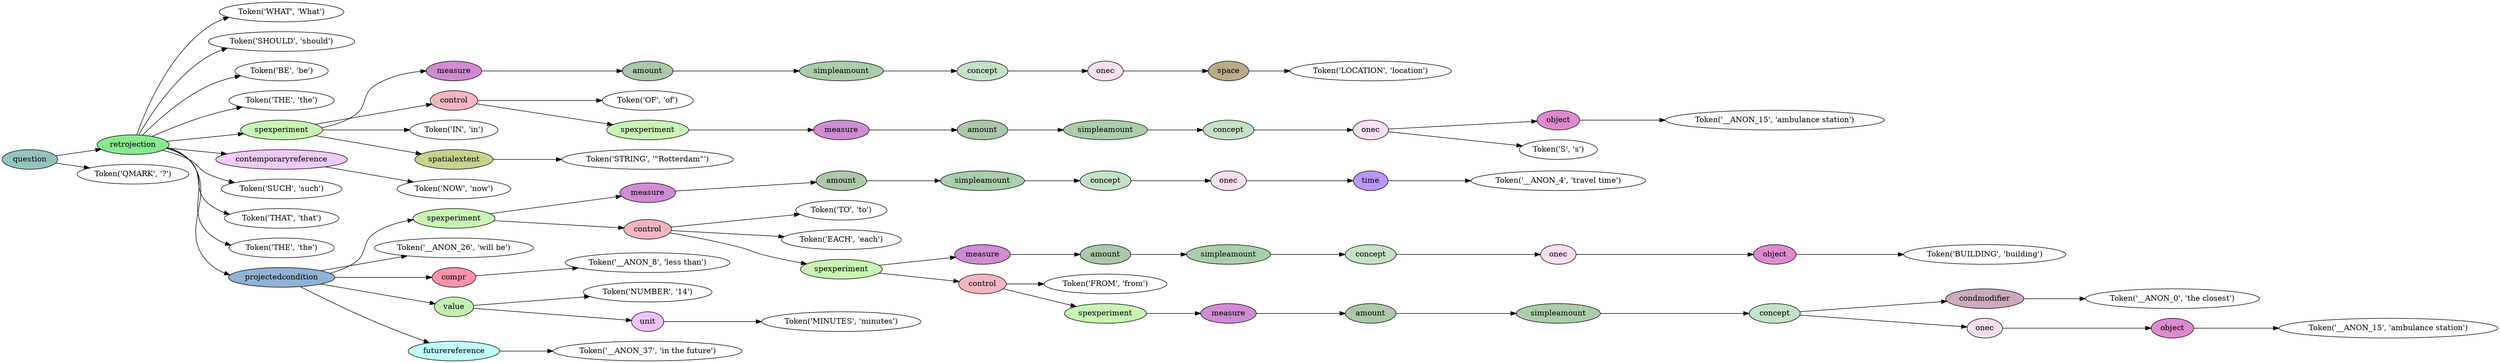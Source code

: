 digraph G {
rankdir=LR;
0 [label="Token('WHAT', 'What')"];
1 [label="Token('SHOULD', 'should')"];
2 [label="Token('BE', 'be')"];
3 [label="Token('THE', 'the')"];
4 [label="Token('LOCATION', 'location')"];
5 [fillcolor="#b9ab87", label=space, style=filled];
5 -> 4;
6 [fillcolor="#f7dfed", label=onec, style=filled];
6 -> 5;
7 [fillcolor="#c3e2c6", label=concept, style=filled];
7 -> 6;
8 [fillcolor="#aaceab", label=simpleamount, style=filled];
8 -> 7;
9 [fillcolor="#acc7a9", label=amount, style=filled];
9 -> 8;
10 [fillcolor="#cf8cd2", label=measure, style=filled];
10 -> 9;
11 [label="Token('OF', 'of')"];
12 [label="Token('__ANON_15', 'ambulance station')"];
13 [fillcolor="#de8ad0", label=object, style=filled];
13 -> 12;
14 [label="Token('S', 's')"];
15 [fillcolor="#f7dfed", label=onec, style=filled];
15 -> 13;
15 -> 14;
16 [fillcolor="#c3e2c6", label=concept, style=filled];
16 -> 15;
17 [fillcolor="#aaceab", label=simpleamount, style=filled];
17 -> 16;
18 [fillcolor="#acc7a9", label=amount, style=filled];
18 -> 17;
19 [fillcolor="#cf8cd2", label=measure, style=filled];
19 -> 18;
20 [fillcolor="#c9f4b4", label=spexperiment, style=filled];
20 -> 19;
21 [fillcolor="#f2b6c1", label=control, style=filled];
21 -> 11;
21 -> 20;
22 [label="Token('IN', 'in')"];
23 [label="Token('STRING', '\"Rotterdam\"')"];
24 [fillcolor="#c6d38f", label=spatialextent, style=filled];
24 -> 23;
25 [fillcolor="#c9f4b4", label=spexperiment, style=filled];
25 -> 10;
25 -> 21;
25 -> 22;
25 -> 24;
26 [label="Token('NOW', 'now')"];
27 [fillcolor="#f0cbf7", label=contemporaryreference, style=filled];
27 -> 26;
28 [label="Token('SUCH', 'such')"];
29 [label="Token('THAT', 'that')"];
30 [label="Token('THE', 'the')"];
31 [label="Token('__ANON_4', 'travel time')"];
32 [fillcolor="#b997ff", label=time, style=filled];
32 -> 31;
33 [fillcolor="#f7dfed", label=onec, style=filled];
33 -> 32;
34 [fillcolor="#c3e2c6", label=concept, style=filled];
34 -> 33;
35 [fillcolor="#aaceab", label=simpleamount, style=filled];
35 -> 34;
36 [fillcolor="#acc7a9", label=amount, style=filled];
36 -> 35;
37 [fillcolor="#cf8cd2", label=measure, style=filled];
37 -> 36;
38 [label="Token('TO', 'to')"];
39 [label="Token('EACH', 'each')"];
40 [label="Token('BUILDING', 'building')"];
41 [fillcolor="#de8ad0", label=object, style=filled];
41 -> 40;
42 [fillcolor="#f7dfed", label=onec, style=filled];
42 -> 41;
43 [fillcolor="#c3e2c6", label=concept, style=filled];
43 -> 42;
44 [fillcolor="#aaceab", label=simpleamount, style=filled];
44 -> 43;
45 [fillcolor="#acc7a9", label=amount, style=filled];
45 -> 44;
46 [fillcolor="#cf8cd2", label=measure, style=filled];
46 -> 45;
47 [label="Token('FROM', 'from')"];
48 [label="Token('__ANON_0', 'the closest')"];
49 [fillcolor="#cdabbe", label=condmodifier, style=filled];
49 -> 48;
50 [label="Token('__ANON_15', 'ambulance station')"];
51 [fillcolor="#de8ad0", label=object, style=filled];
51 -> 50;
52 [fillcolor="#f7dfed", label=onec, style=filled];
52 -> 51;
53 [fillcolor="#c3e2c6", label=concept, style=filled];
53 -> 49;
53 -> 52;
54 [fillcolor="#aaceab", label=simpleamount, style=filled];
54 -> 53;
55 [fillcolor="#acc7a9", label=amount, style=filled];
55 -> 54;
56 [fillcolor="#cf8cd2", label=measure, style=filled];
56 -> 55;
57 [fillcolor="#c9f4b4", label=spexperiment, style=filled];
57 -> 56;
58 [fillcolor="#f2b6c1", label=control, style=filled];
58 -> 47;
58 -> 57;
59 [fillcolor="#c9f4b4", label=spexperiment, style=filled];
59 -> 46;
59 -> 58;
60 [fillcolor="#f2b6c1", label=control, style=filled];
60 -> 38;
60 -> 39;
60 -> 59;
61 [fillcolor="#c9f4b4", label=spexperiment, style=filled];
61 -> 37;
61 -> 60;
62 [label="Token('__ANON_26', 'will be')"];
63 [label="Token('__ANON_8', 'less than')"];
64 [fillcolor="#fd93ac", label=compr, style=filled];
64 -> 63;
65 [label="Token('NUMBER', '14')"];
66 [label="Token('MINUTES', 'minutes')"];
67 [fillcolor="#eec3ff", label=unit, style=filled];
67 -> 66;
68 [fillcolor="#c4efb3", label=value, style=filled];
68 -> 65;
68 -> 67;
69 [label="Token('__ANON_37', 'in the future')"];
70 [fillcolor="#c1fff9", label=futurereference, style=filled];
70 -> 69;
71 [fillcolor="#93b1d2", label=projectedcondition, style=filled];
71 -> 61;
71 -> 62;
71 -> 64;
71 -> 68;
71 -> 70;
72 [fillcolor="#88e98e", label=retrojection, style=filled];
72 -> 0;
72 -> 1;
72 -> 2;
72 -> 3;
72 -> 25;
72 -> 27;
72 -> 28;
72 -> 29;
72 -> 30;
72 -> 71;
73 [label="Token('QMARK', '?')"];
74 [fillcolor="#93c4b9", label=question, style=filled];
74 -> 72;
74 -> 73;
}
